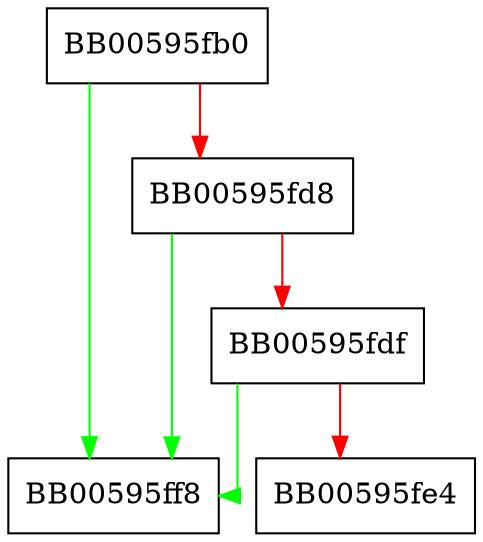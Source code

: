 digraph ossl_ec_GFp_simple_group_init {
  node [shape="box"];
  graph [splines=ortho];
  BB00595fb0 -> BB00595ff8 [color="green"];
  BB00595fb0 -> BB00595fd8 [color="red"];
  BB00595fd8 -> BB00595ff8 [color="green"];
  BB00595fd8 -> BB00595fdf [color="red"];
  BB00595fdf -> BB00595ff8 [color="green"];
  BB00595fdf -> BB00595fe4 [color="red"];
}